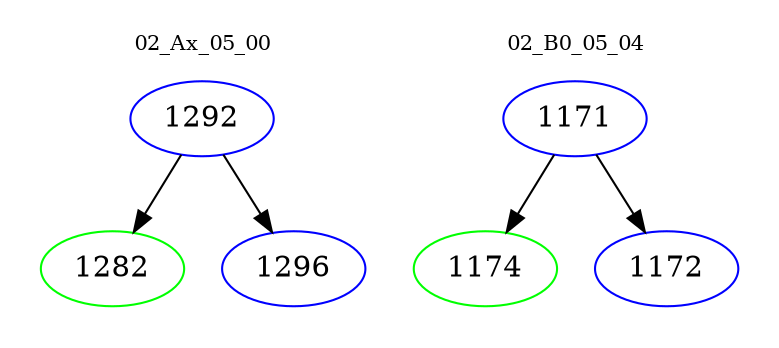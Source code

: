 digraph{
subgraph cluster_0 {
color = white
label = "02_Ax_05_00";
fontsize=10;
T0_1292 [label="1292", color="blue"]
T0_1292 -> T0_1282 [color="black"]
T0_1282 [label="1282", color="green"]
T0_1292 -> T0_1296 [color="black"]
T0_1296 [label="1296", color="blue"]
}
subgraph cluster_1 {
color = white
label = "02_B0_05_04";
fontsize=10;
T1_1171 [label="1171", color="blue"]
T1_1171 -> T1_1174 [color="black"]
T1_1174 [label="1174", color="green"]
T1_1171 -> T1_1172 [color="black"]
T1_1172 [label="1172", color="blue"]
}
}
